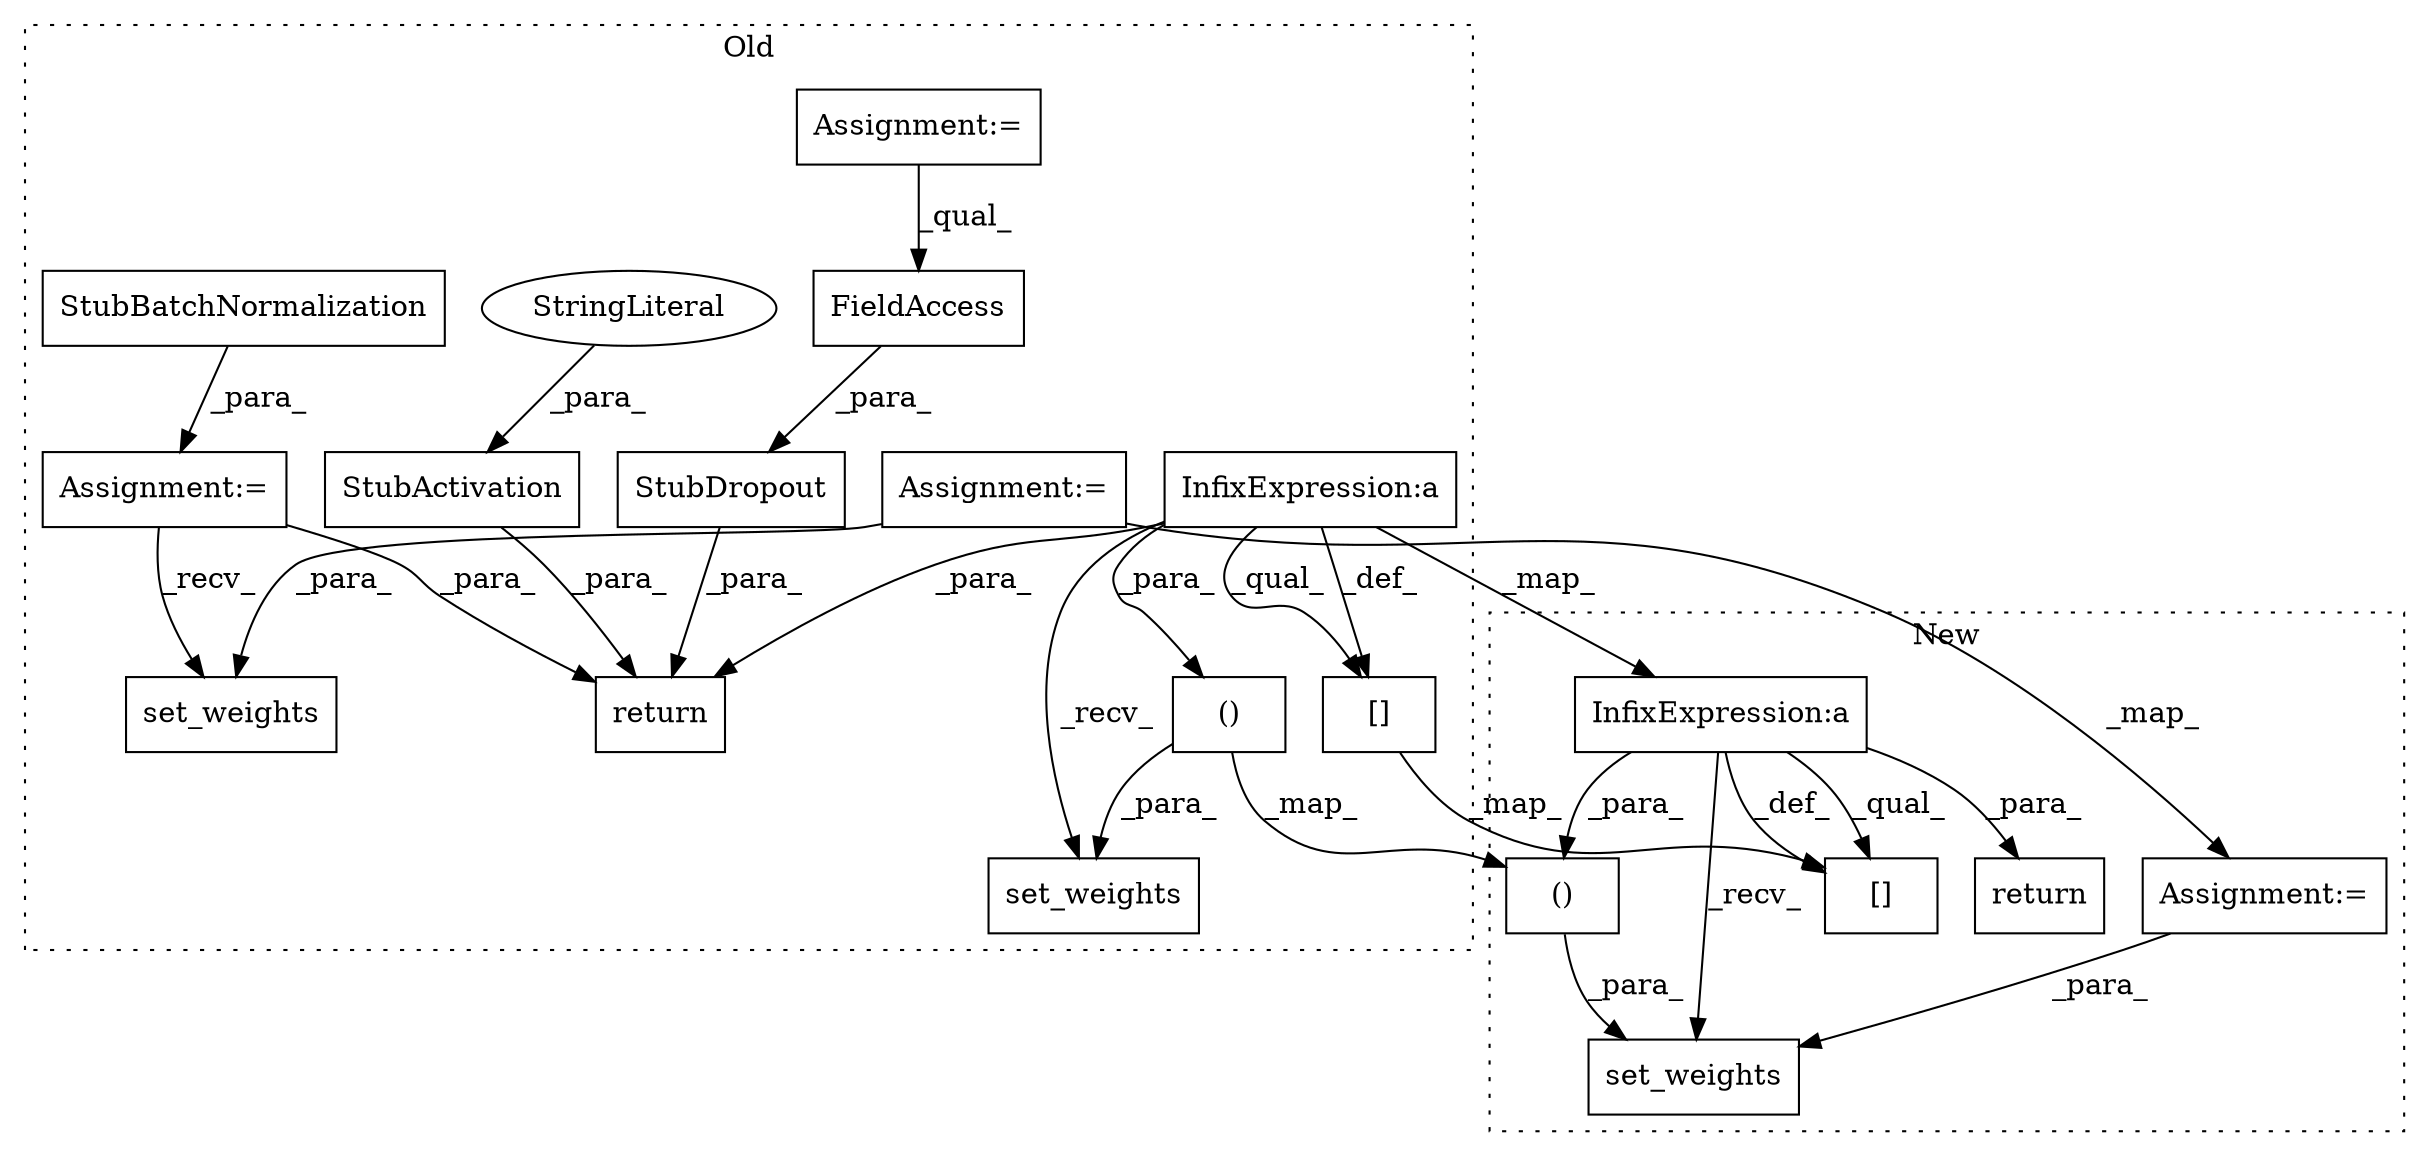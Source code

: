 digraph G {
subgraph cluster0 {
1 [label="return" a="41" s="1937" l="7" shape="box"];
4 [label="InfixExpression:a" a="27" s="869" l="4" shape="box"];
5 [label="[]" a="2" s="1346,1384" l="14,2" shape="box"];
7 [label="set_weights" a="32" s="1584,1704" l="19,2" shape="box"];
8 [label="()" a="106" s="1603" l="101" shape="box"];
11 [label="StubActivation" a="32" s="1957,1978" l="15,1" shape="box"];
12 [label="StringLiteral" a="45" s="1972" l="6" shape="ellipse"];
13 [label="StubBatchNormalization" a="32" s="1517" l="24" shape="box"];
14 [label="set_weights" a="32" s="1901,1924" l="12,1" shape="box"];
16 [label="Assignment:=" a="7" s="1725" l="1" shape="box"];
17 [label="StubDropout" a="32" s="1995,2033" l="12,1" shape="box"];
18 [label="FieldAccess" a="22" s="2007" l="26" shape="box"];
19 [label="Assignment:=" a="7" s="1516" l="1" shape="box"];
20 [label="Assignment:=" a="7" s="477" l="8" shape="box"];
label = "Old";
style="dotted";
}
subgraph cluster1 {
2 [label="set_weights" a="32" s="1990,2036" l="12,1" shape="box"];
3 [label="InfixExpression:a" a="27" s="1014" l="4" shape="box"];
6 [label="[]" a="2" s="1511,1549" l="14,2" shape="box"];
9 [label="()" a="106" s="1628" l="101" shape="box"];
10 [label="return" a="41" s="2043" l="7" shape="box"];
15 [label="Assignment:=" a="7" s="1804" l="1" shape="box"];
label = "New";
style="dotted";
}
3 -> 6 [label="_def_"];
3 -> 9 [label="_para_"];
3 -> 2 [label="_recv_"];
3 -> 6 [label="_qual_"];
3 -> 10 [label="_para_"];
4 -> 8 [label="_para_"];
4 -> 3 [label="_map_"];
4 -> 1 [label="_para_"];
4 -> 7 [label="_recv_"];
4 -> 5 [label="_def_"];
4 -> 5 [label="_qual_"];
5 -> 6 [label="_map_"];
8 -> 7 [label="_para_"];
8 -> 9 [label="_map_"];
9 -> 2 [label="_para_"];
11 -> 1 [label="_para_"];
12 -> 11 [label="_para_"];
13 -> 19 [label="_para_"];
15 -> 2 [label="_para_"];
16 -> 14 [label="_para_"];
16 -> 15 [label="_map_"];
17 -> 1 [label="_para_"];
18 -> 17 [label="_para_"];
19 -> 1 [label="_para_"];
19 -> 14 [label="_recv_"];
20 -> 18 [label="_qual_"];
}